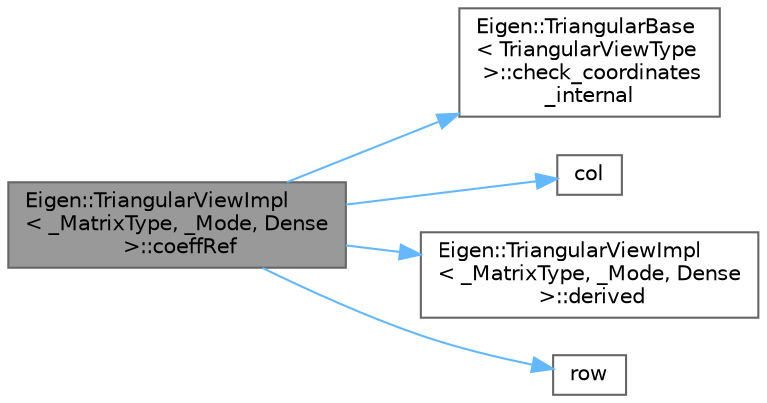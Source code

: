 digraph "Eigen::TriangularViewImpl&lt; _MatrixType, _Mode, Dense &gt;::coeffRef"
{
 // LATEX_PDF_SIZE
  bgcolor="transparent";
  edge [fontname=Helvetica,fontsize=10,labelfontname=Helvetica,labelfontsize=10];
  node [fontname=Helvetica,fontsize=10,shape=box,height=0.2,width=0.4];
  rankdir="LR";
  Node1 [id="Node000001",label="Eigen::TriangularViewImpl\l\< _MatrixType, _Mode, Dense\l \>::coeffRef",height=0.2,width=0.4,color="gray40", fillcolor="grey60", style="filled", fontcolor="black",tooltip=" "];
  Node1 -> Node2 [id="edge5_Node000001_Node000002",color="steelblue1",style="solid",tooltip=" "];
  Node2 [id="Node000002",label="Eigen::TriangularBase\l\< TriangularViewType\l \>::check_coordinates\l_internal",height=0.2,width=0.4,color="grey40", fillcolor="white", style="filled",URL="$class_eigen_1_1_triangular_base.html#ac12b1321e5d40095b532d57acb795b29",tooltip=" "];
  Node1 -> Node3 [id="edge6_Node000001_Node000003",color="steelblue1",style="solid",tooltip=" "];
  Node3 [id="Node000003",label="col",height=0.2,width=0.4,color="grey40", fillcolor="white", style="filled",URL="$_matrix_base__col_8cpp.html#aa168d9544aa6d49fce0cbfc0bec849b0",tooltip=" "];
  Node1 -> Node4 [id="edge7_Node000001_Node000004",color="steelblue1",style="solid",tooltip=" "];
  Node4 [id="Node000004",label="Eigen::TriangularViewImpl\l\< _MatrixType, _Mode, Dense\l \>::derived",height=0.2,width=0.4,color="grey40", fillcolor="white", style="filled",URL="$class_eigen_1_1_triangular_view_impl_3_01___matrix_type_00_01___mode_00_01_dense_01_4.html#abd1ff4a66b07bc995b757ec5ecdf25f8",tooltip=" "];
  Node1 -> Node5 [id="edge8_Node000001_Node000005",color="steelblue1",style="solid",tooltip=" "];
  Node5 [id="Node000005",label="row",height=0.2,width=0.4,color="grey40", fillcolor="white", style="filled",URL="$_matrix_base__row_8cpp.html#a64ef8efef59f875033a27e7cbbc879ec",tooltip=" "];
}
